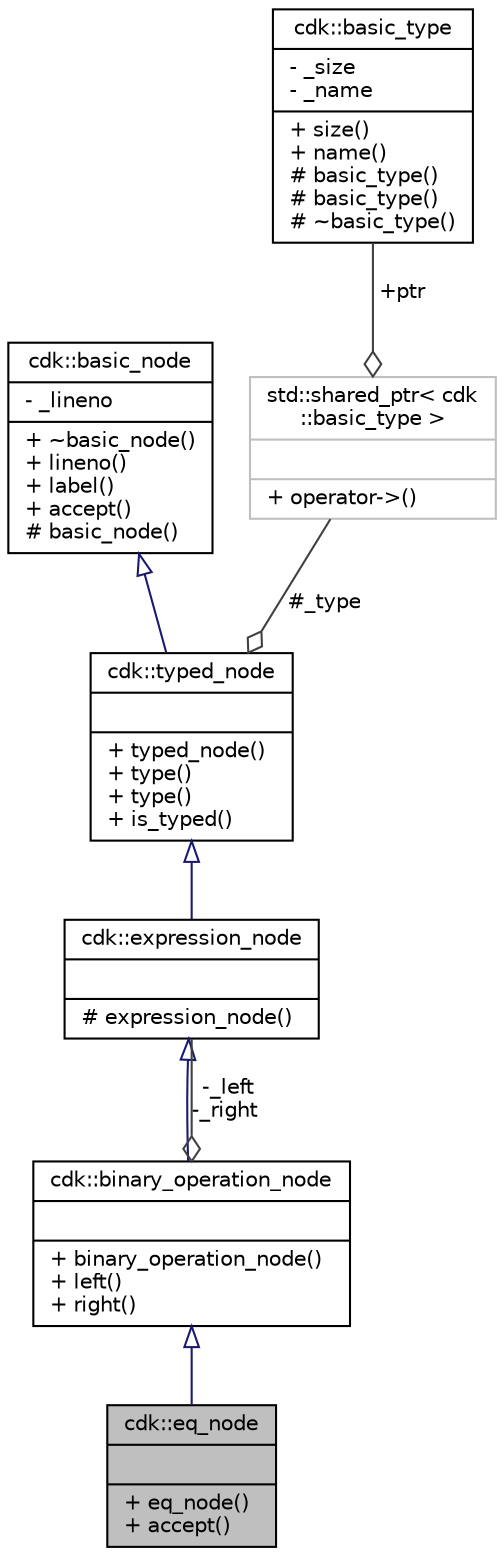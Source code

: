 digraph "cdk::eq_node"
{
 // INTERACTIVE_SVG=YES
 // LATEX_PDF_SIZE
  edge [fontname="Helvetica",fontsize="10",labelfontname="Helvetica",labelfontsize="10"];
  node [fontname="Helvetica",fontsize="10",shape=record];
  Node1 [label="{cdk::eq_node\n||+ eq_node()\l+ accept()\l}",height=0.2,width=0.4,color="black", fillcolor="grey75", style="filled", fontcolor="black",tooltip=" "];
  Node2 -> Node1 [dir="back",color="midnightblue",fontsize="10",style="solid",arrowtail="onormal",fontname="Helvetica"];
  Node2 [label="{cdk::binary_operation_node\n||+ binary_operation_node()\l+ left()\l+ right()\l}",height=0.2,width=0.4,color="black", fillcolor="white", style="filled",URL="$classcdk_1_1binary__operation__node.html",tooltip=" "];
  Node3 -> Node2 [dir="back",color="midnightblue",fontsize="10",style="solid",arrowtail="onormal",fontname="Helvetica"];
  Node3 [label="{cdk::expression_node\n||# expression_node()\l}",height=0.2,width=0.4,color="black", fillcolor="white", style="filled",URL="$classcdk_1_1expression__node.html",tooltip=" "];
  Node4 -> Node3 [dir="back",color="midnightblue",fontsize="10",style="solid",arrowtail="onormal",fontname="Helvetica"];
  Node4 [label="{cdk::typed_node\n||+ typed_node()\l+ type()\l+ type()\l+ is_typed()\l}",height=0.2,width=0.4,color="black", fillcolor="white", style="filled",URL="$classcdk_1_1typed__node.html",tooltip=" "];
  Node5 -> Node4 [dir="back",color="midnightblue",fontsize="10",style="solid",arrowtail="onormal",fontname="Helvetica"];
  Node5 [label="{cdk::basic_node\n|- _lineno\l|+ ~basic_node()\l+ lineno()\l+ label()\l+ accept()\l# basic_node()\l}",height=0.2,width=0.4,color="black", fillcolor="white", style="filled",URL="$classcdk_1_1basic__node.html",tooltip=" "];
  Node6 -> Node4 [color="grey25",fontsize="10",style="solid",label=" #_type" ,arrowhead="odiamond",fontname="Helvetica"];
  Node6 [label="{std::shared_ptr\< cdk\l::basic_type \>\n||+ operator-\>()\l}",height=0.2,width=0.4,color="grey75", fillcolor="white", style="filled",tooltip=" "];
  Node7 -> Node6 [color="grey25",fontsize="10",style="solid",label=" +ptr" ,arrowhead="odiamond",fontname="Helvetica"];
  Node7 [label="{cdk::basic_type\n|- _size\l- _name\l|+ size()\l+ name()\l# basic_type()\l# basic_type()\l# ~basic_type()\l}",height=0.2,width=0.4,color="black", fillcolor="white", style="filled",URL="$classcdk_1_1basic__type.html",tooltip=" "];
  Node3 -> Node2 [color="grey25",fontsize="10",style="solid",label=" -_left\n-_right" ,arrowhead="odiamond",fontname="Helvetica"];
}
